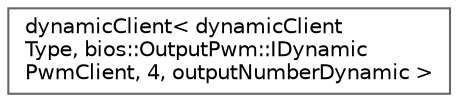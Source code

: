 digraph "Graphical Class Hierarchy"
{
 // LATEX_PDF_SIZE
  bgcolor="transparent";
  edge [fontname=Helvetica,fontsize=10,labelfontname=Helvetica,labelfontsize=10];
  node [fontname=Helvetica,fontsize=10,shape=box,height=0.2,width=0.4];
  rankdir="LR";
  Node0 [id="Node000000",label="dynamicClient\< dynamicClient\lType, bios::OutputPwm::IDynamic\lPwmClient, 4, outputNumberDynamic \>",height=0.2,width=0.4,color="grey40", fillcolor="white", style="filled",URL="$d6/d91/structdynamicClient.html",tooltip=" "];
}
